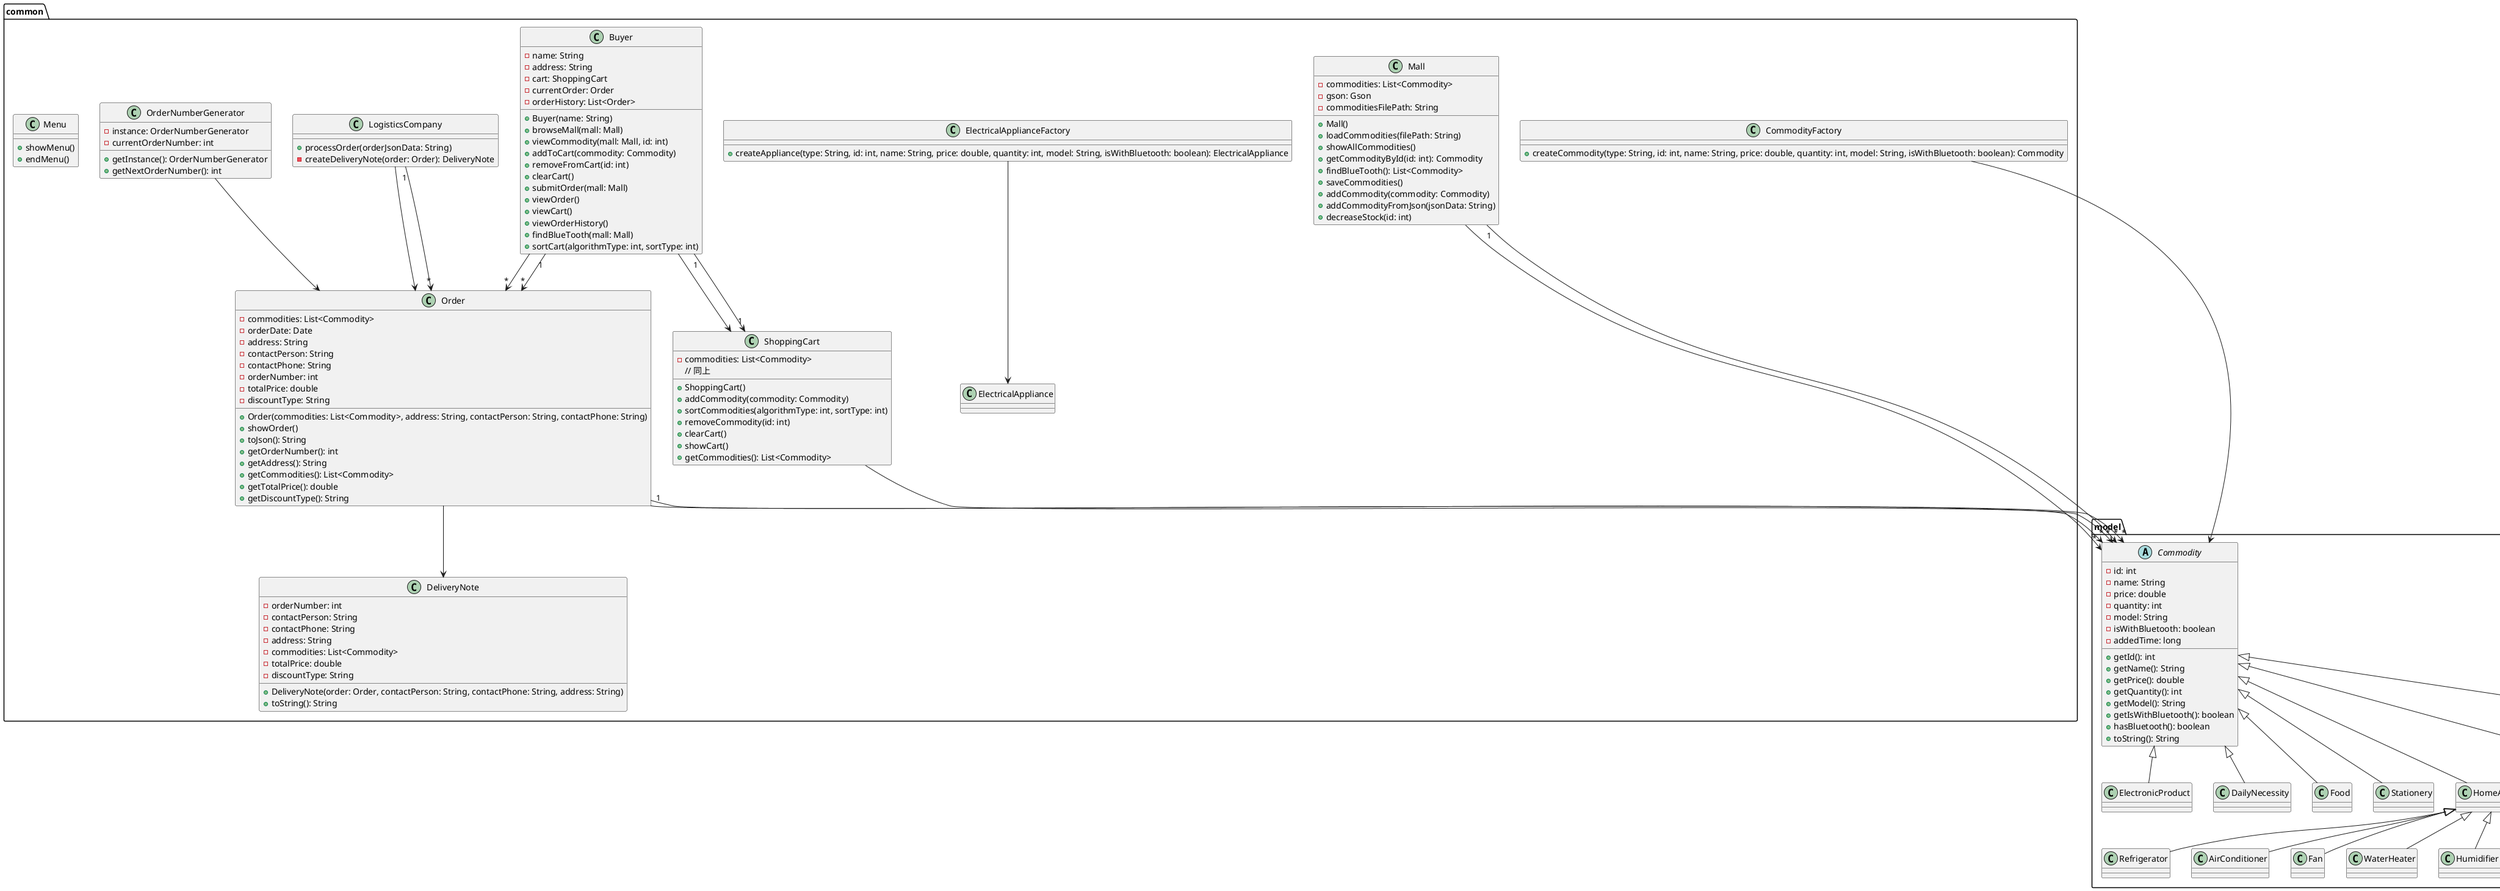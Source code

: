 @startuml

package model {
    abstract class Commodity {
        -id: int
        -name: String
        -price: double
        -quantity: int
        -model: String
        -isWithBluetooth: boolean
        -addedTime: long
        +getId(): int
        +getName(): String
        +getPrice(): double
        +getQuantity(): int
        +getModel(): String
        +getIsWithBluetooth(): boolean
        +hasBluetooth(): boolean
        +toString(): String
    }

    class ElectronicProduct
    class DailyNecessity
    class Food
    class Stationery
    class HomeAppliance
    class Computer
    class Laptop
    class Desktop
    class AllInOne
    class Tablet
    class MobilePhone
    class Headphone
    class HardDrive
    class BluetoothDevice
    class BluetoothHeadphone
    class BluetoothLaptop
    class BluetoothWatch
    class Refrigerator
    class AirConditioner
    class Fan
    class WaterHeater
    class Humidifier

    Commodity <|-- ElectronicProduct
    Commodity <|-- DailyNecessity
    Commodity <|-- Food
    Commodity <|-- Stationery
    Commodity <|-- HomeAppliance
    Commodity <|-- Computer
    Computer <|-- Laptop
    Computer <|-- Desktop
    Computer <|-- AllInOne
    Computer <|-- Tablet
    Computer <|-- MobilePhone
    Computer <|-- Headphone
    Computer <|-- HardDrive
    Commodity <|-- BluetoothDevice
    BluetoothDevice <|-- BluetoothHeadphone
    BluetoothDevice <|-- BluetoothLaptop
    BluetoothDevice <|-- BluetoothWatch
    HomeAppliance <|-- Refrigerator
    HomeAppliance <|-- AirConditioner
    HomeAppliance <|-- Fan
    HomeAppliance <|-- WaterHeater
    HomeAppliance <|-- Humidifier
}

package common {
    class Mall {
        -commodities: List<Commodity>
        -gson: Gson
        -commoditiesFilePath: String
        +Mall()
        +loadCommodities(filePath: String)
        +showAllCommodities()
        +getCommodityById(id: int): Commodity
        +findBlueTooth(): List<Commodity>
        +saveCommodities()
        +addCommodity(commodity: Commodity)
        +addCommodityFromJson(jsonData: String)
        +decreaseStock(id: int)
    }

    class Buyer {
        -name: String
        -address: String
        -cart: ShoppingCart
        -currentOrder: Order
        -orderHistory: List<Order>
        +Buyer(name: String)
        +browseMall(mall: Mall)
        +viewCommodity(mall: Mall, id: int)
        +addToCart(commodity: Commodity)
        +removeFromCart(id: int)
        +clearCart()
        +submitOrder(mall: Mall)
        +viewOrder()
        +viewCart()
        +viewOrderHistory()
        +findBlueTooth(mall: Mall)
        +sortCart(algorithmType: int, sortType: int)
    }

    class ShoppingCart {
        -commodities: List<Commodity>
        +ShoppingCart()
        +addCommodity(commodity: Commodity)
        +sortCommodities(algorithmType: int, sortType: int)
        +removeCommodity(id: int)
        +clearCart()
        +showCart()
        +getCommodities(): List<Commodity>
    }

    class Order {
        -commodities: List<Commodity>
        -orderDate: Date
        -address: String
        -contactPerson: String
        -contactPhone: String
        -orderNumber: int
        -totalPrice: double
        -discountType: String
        +Order(commodities: List<Commodity>, address: String, contactPerson: String, contactPhone: String)
        +showOrder()
        +toJson(): String
        +getOrderNumber(): int
        +getAddress(): String
        +getCommodities(): List<Commodity>
        +getTotalPrice(): double
        +getDiscountType(): String
    }

    class DeliveryNote {
        -orderNumber: int
        -contactPerson: String
        -contactPhone: String
        -address: String
        -commodities: List<Commodity>
        -totalPrice: double
        -discountType: String
        +DeliveryNote(order: Order, contactPerson: String, contactPhone: String, address: String)
        +toString(): String
    }

    class CommodityFactory {
        +createCommodity(type: String, id: int, name: String, price: double, quantity: int, model: String, isWithBluetooth: boolean): Commodity
    }

    class ElectricalApplianceFactory {
        +createAppliance(type: String, id: int, name: String, price: double, quantity: int, model: String, isWithBluetooth: boolean): ElectricalAppliance
    }

    class OrderNumberGenerator {
        -instance: OrderNumberGenerator
        -currentOrderNumber: int
        +getInstance(): OrderNumberGenerator
        +getNextOrderNumber(): int
    }

    class LogisticsCompany {
        +processOrder(orderJsonData: String)
        -createDeliveryNote(order: Order): DeliveryNote
    }

    class Menu {
        +showMenu()
        +endMenu()
    }

    class ShoppingCart {
        // 同上
    }

    Mall --> "*" Commodity
    Buyer --> ShoppingCart
    Buyer --> "*" Order
    ShoppingCart --> "*" Commodity
    Order --> "*" Commodity
    Order --> DeliveryNote
    CommodityFactory --> Commodity
    ElectricalApplianceFactory --> ElectricalAppliance
    OrderNumberGenerator --> Order
    LogisticsCompany --> Order
}

package discount {
    interface DiscountStrategy {
        +applyDiscount(commodities: List<Commodity>): double
        +getHolidayName(): String
    }

    class NationalDayDiscount
    class Double11Discount
    class NoDiscount
    class ProgrammerDayDiscount
    class DiscountFactory

    DiscountStrategy <|.. NationalDayDiscount
    DiscountStrategy <|.. Double11Discount
    DiscountStrategy <|.. NoDiscount
    DiscountStrategy <|.. ProgrammerDayDiscount
    DiscountFactory --> DiscountStrategy
}

package usb {
    interface USB {
        +open()
        +read()
        +close()
    }

    class UsbManager {
        +useUsbDevice(className: String)
    }

    class USBDevice1
    UsbManager --> USB
    USBDevice1 ..|> USB
}

common.Mall "1" --> "*" model.Commodity
common.Buyer "1" --> "1" common.ShoppingCart
common.Buyer "1" --> "*" common.Order
common.Order "1" --> "*" model.Commodity
common.LogisticsCompany "1" --> "*" common.Order

@enduml